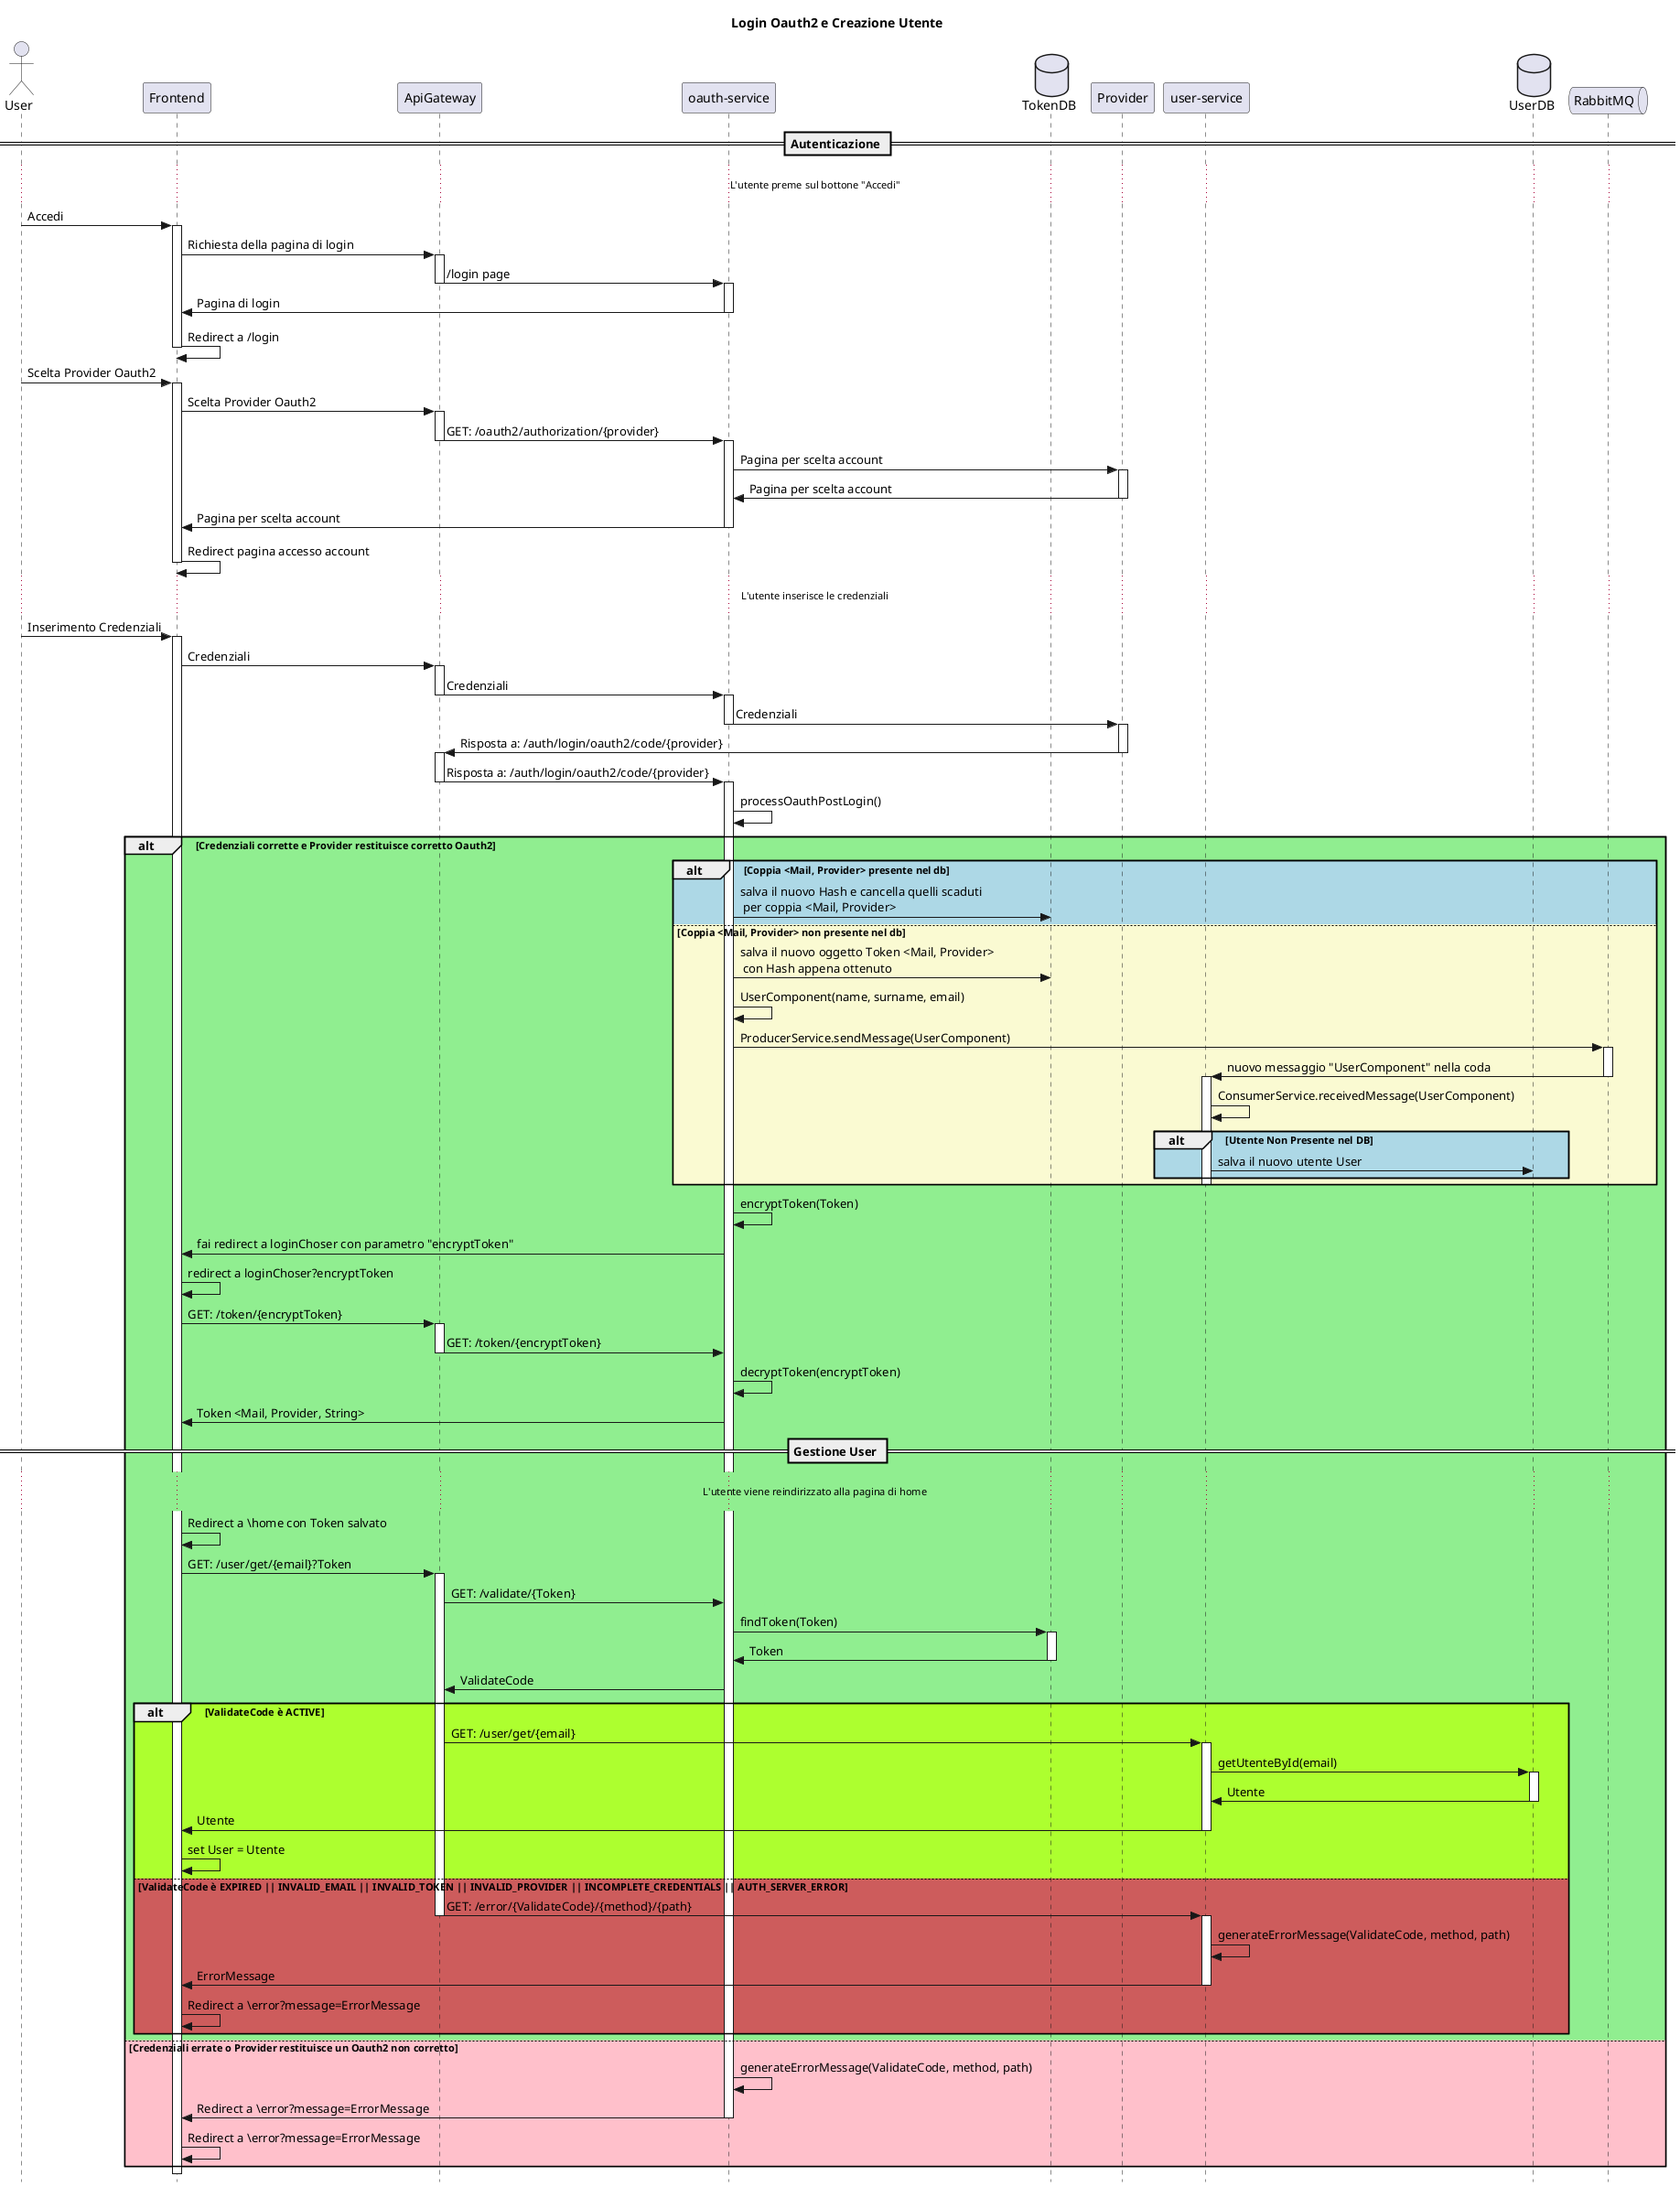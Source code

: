 @startuml
'https://plantuml.com/sequence-diagram

skinparam style strictuml

title Login Oauth2 e Creazione Utente

actor User
participant Frontend
participant ApiGateway as api
participant "oauth-service" as oauthS
database "TokenDB" as tokendb
participant Provider
participant "user-service" as userS
database "UserDB" as userdb
queue "RabbitMQ" as rabbitmq

== Autenticazione ==

... L'utente preme sul bottone "Accedi" ...
User -> Frontend: Accedi
activate Frontend
Frontend -> api: Richiesta della pagina di login
activate api
api -> oauthS:  /login page
deactivate api
activate oauthS
oauthS -> Frontend: Pagina di login
deactivate oauthS
Frontend -> Frontend: Redirect a /login
deactivate Frontend


User->Frontend: Scelta Provider Oauth2
activate Frontend
Frontend -> api: Scelta Provider Oauth2
activate api
api -> oauthS: GET: /oauth2/authorization/{provider}
deactivate api
activate oauthS
oauthS -> Provider: Pagina per scelta account
activate Provider
Provider -> oauthS: Pagina per scelta account
deactivate Provider
oauthS -> Frontend: Pagina per scelta account
deactivate oauthS
Frontend -> Frontend: Redirect pagina accesso account
deactivate Frontend

... L'utente inserisce le credenziali ...

User -> Frontend: Inserimento Credenziali
activate Frontend
Frontend -> api: Credenziali
activate api
api -> oauthS: Credenziali
deactivate api
activate oauthS
oauthS -> Provider: Credenziali
deactivate oauthS
activate Provider
Provider -> api: Risposta a: /auth/login/oauth2/code/{provider}
deactivate Provider
activate api
api -> oauthS: Risposta a: /auth/login/oauth2/code/{provider}
deactivate api
activate oauthS
oauthS->oauthS: processOauthPostLogin()

alt #LightGreen Credenziali corrette e Provider restituisce corretto Oauth2

    alt #LightBlue Coppia <Mail, Provider> presente nel db
        oauthS-> tokendb: salva il nuovo Hash e cancella quelli scaduti\n per coppia <Mail, Provider>
    else #LightGoldenRodYellow Coppia <Mail, Provider> non presente nel db
        oauthS-> tokendb: salva il nuovo oggetto Token <Mail, Provider> \n con Hash appena ottenuto
        oauthS -> oauthS: UserComponent(name, surname, email)
        oauthS-> rabbitmq: ProducerService.sendMessage(UserComponent)
        activate rabbitmq
        rabbitmq -> userS: nuovo messaggio "UserComponent" nella coda
        deactivate rabbitmq
        activate userS
        userS -> userS: ConsumerService.receivedMessage(UserComponent)

        alt #LightBlue Utente Non Presente nel DB
            userS->userdb: salva il nuovo utente User
        end

        deactivate userS
    end

    oauthS -> oauthS: encryptToken(Token)
    oauthS -> Frontend: fai redirect a loginChoser con parametro "encryptToken"
    
    Frontend -> Frontend: redirect a loginChoser?encryptToken


    Frontend -> api: GET: /token/{encryptToken}
    activate api
    api -> oauthS: GET: /token/{encryptToken}
    deactivate api
    oauthS -> oauthS: decryptToken(encryptToken)
    oauthS -> Frontend: Token <Mail, Provider, String>


    == Gestione User ==

    ... L'utente viene reindirizzato alla pagina di home ...

    Frontend -> Frontend: Redirect a \home con Token salvato

    Frontend -> api: GET: /user/get/{email}?Token
    activate api
    api -> oauthS: GET: /validate/{Token}
    oauthS -> tokendb: findToken(Token)
    activate tokendb
    tokendb -> oauthS: Token
    deactivate tokendb
    oauthS -> api: ValidateCode

    alt #GreenYellow ValidateCode è ACTIVE
        api-> userS: GET: /user/get/{email}
        activate userS
        userS -> userdb: getUtenteById(email)
        activate userdb
        userdb -> userS: Utente
        deactivate userdb
        userS -> Frontend: Utente
        deactivate userS
        Frontend -> Frontend: set User = Utente
    
    else #IndianRed ValidateCode è EXPIRED || INVALID_EMAIL || INVALID_TOKEN || INVALID_PROVIDER || INCOMPLETE_CREDENTIALS || AUTH_SERVER_ERROR
        api -> userS: GET: /error/{ValidateCode}/{method}/{path}
        deactivate api
        activate userS
        userS -> userS: generateErrorMessage(ValidateCode, method, path)
        userS -> Frontend: ErrorMessage
        deactivate userS
        Frontend -> Frontend: Redirect a \error?message=ErrorMessage
    
    end

else #Pink Credenziali errate o Provider restituisce un Oauth2 non corretto
    oauthS -> oauthS: generateErrorMessage(ValidateCode, method, path)
    oauthS -> Frontend: Redirect a \error?message=ErrorMessage
    deactivate oauthS
    Frontend -> Frontend: Redirect a \error?message=ErrorMessage
end



@enduml
